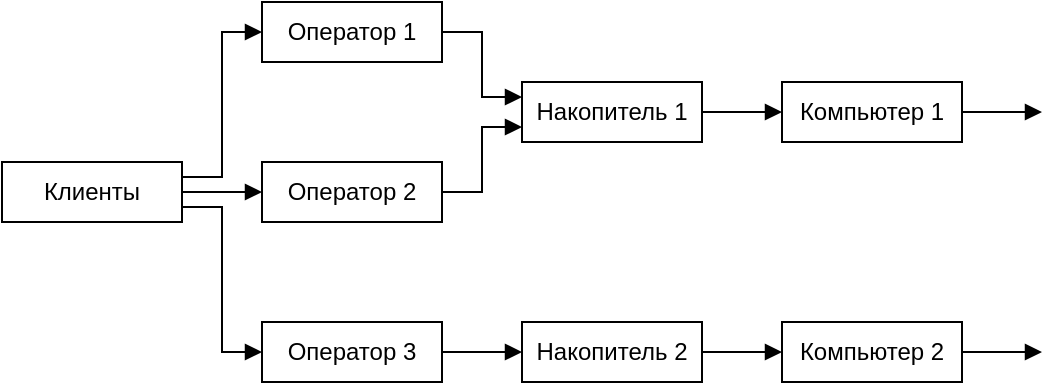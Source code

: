 <mxfile version="13.10.4" type="device"><diagram id="--XbNpJfUwshYshVy29q" name="Page-1"><mxGraphModel dx="1094" dy="717" grid="1" gridSize="10" guides="1" tooltips="1" connect="1" arrows="1" fold="1" page="1" pageScale="1" pageWidth="827" pageHeight="1169" math="0" shadow="0"><root><mxCell id="0"/><mxCell id="1" parent="0"/><mxCell id="ugWoD493DLP-hromwiLU-7" value="" style="edgeStyle=orthogonalEdgeStyle;rounded=0;orthogonalLoop=1;jettySize=auto;html=1;endArrow=block;endFill=1;" edge="1" parent="1" source="ugWoD493DLP-hromwiLU-2" target="ugWoD493DLP-hromwiLU-4"><mxGeometry relative="1" as="geometry"/></mxCell><mxCell id="ugWoD493DLP-hromwiLU-9" style="edgeStyle=orthogonalEdgeStyle;rounded=0;orthogonalLoop=1;jettySize=auto;html=1;exitX=1;exitY=0.75;exitDx=0;exitDy=0;entryX=0;entryY=0.5;entryDx=0;entryDy=0;endArrow=block;endFill=1;" edge="1" parent="1" source="ugWoD493DLP-hromwiLU-2" target="ugWoD493DLP-hromwiLU-5"><mxGeometry relative="1" as="geometry"/></mxCell><mxCell id="ugWoD493DLP-hromwiLU-10" style="edgeStyle=orthogonalEdgeStyle;rounded=0;orthogonalLoop=1;jettySize=auto;html=1;exitX=1;exitY=0.25;exitDx=0;exitDy=0;entryX=0;entryY=0.5;entryDx=0;entryDy=0;endArrow=block;endFill=1;" edge="1" parent="1" source="ugWoD493DLP-hromwiLU-2" target="ugWoD493DLP-hromwiLU-3"><mxGeometry relative="1" as="geometry"/></mxCell><mxCell id="ugWoD493DLP-hromwiLU-2" value="Клиенты" style="rounded=0;whiteSpace=wrap;html=1;" vertex="1" parent="1"><mxGeometry x="150" y="160" width="90" height="30" as="geometry"/></mxCell><mxCell id="ugWoD493DLP-hromwiLU-16" style="edgeStyle=orthogonalEdgeStyle;rounded=0;orthogonalLoop=1;jettySize=auto;html=1;exitX=1;exitY=0.5;exitDx=0;exitDy=0;entryX=0;entryY=0.25;entryDx=0;entryDy=0;endArrow=block;endFill=1;" edge="1" parent="1" source="ugWoD493DLP-hromwiLU-3" target="ugWoD493DLP-hromwiLU-11"><mxGeometry relative="1" as="geometry"/></mxCell><mxCell id="ugWoD493DLP-hromwiLU-3" value="Оператор 1" style="rounded=0;whiteSpace=wrap;html=1;" vertex="1" parent="1"><mxGeometry x="280" y="80" width="90" height="30" as="geometry"/></mxCell><mxCell id="ugWoD493DLP-hromwiLU-15" style="edgeStyle=orthogonalEdgeStyle;rounded=0;orthogonalLoop=1;jettySize=auto;html=1;exitX=1;exitY=0.5;exitDx=0;exitDy=0;entryX=0;entryY=0.75;entryDx=0;entryDy=0;endArrow=block;endFill=1;" edge="1" parent="1" source="ugWoD493DLP-hromwiLU-4" target="ugWoD493DLP-hromwiLU-11"><mxGeometry relative="1" as="geometry"/></mxCell><mxCell id="ugWoD493DLP-hromwiLU-4" value="Оператор 2" style="rounded=0;whiteSpace=wrap;html=1;" vertex="1" parent="1"><mxGeometry x="280" y="160" width="90" height="30" as="geometry"/></mxCell><mxCell id="ugWoD493DLP-hromwiLU-17" style="edgeStyle=orthogonalEdgeStyle;rounded=0;orthogonalLoop=1;jettySize=auto;html=1;exitX=1;exitY=0.5;exitDx=0;exitDy=0;entryX=0;entryY=0.5;entryDx=0;entryDy=0;endArrow=block;endFill=1;" edge="1" parent="1" source="ugWoD493DLP-hromwiLU-5" target="ugWoD493DLP-hromwiLU-12"><mxGeometry relative="1" as="geometry"/></mxCell><mxCell id="ugWoD493DLP-hromwiLU-5" value="Оператор 3" style="rounded=0;whiteSpace=wrap;html=1;" vertex="1" parent="1"><mxGeometry x="280" y="240" width="90" height="30" as="geometry"/></mxCell><mxCell id="ugWoD493DLP-hromwiLU-19" style="edgeStyle=orthogonalEdgeStyle;rounded=0;orthogonalLoop=1;jettySize=auto;html=1;exitX=1;exitY=0.5;exitDx=0;exitDy=0;entryX=0;entryY=0.5;entryDx=0;entryDy=0;endArrow=block;endFill=1;" edge="1" parent="1" source="ugWoD493DLP-hromwiLU-11" target="ugWoD493DLP-hromwiLU-13"><mxGeometry relative="1" as="geometry"/></mxCell><mxCell id="ugWoD493DLP-hromwiLU-11" value="Накопитель 1" style="rounded=0;whiteSpace=wrap;html=1;" vertex="1" parent="1"><mxGeometry x="410" y="120" width="90" height="30" as="geometry"/></mxCell><mxCell id="ugWoD493DLP-hromwiLU-18" style="edgeStyle=orthogonalEdgeStyle;rounded=0;orthogonalLoop=1;jettySize=auto;html=1;exitX=1;exitY=0.5;exitDx=0;exitDy=0;entryX=0;entryY=0.5;entryDx=0;entryDy=0;endArrow=block;endFill=1;" edge="1" parent="1" source="ugWoD493DLP-hromwiLU-12" target="ugWoD493DLP-hromwiLU-14"><mxGeometry relative="1" as="geometry"/></mxCell><mxCell id="ugWoD493DLP-hromwiLU-12" value="Накопитель 2" style="rounded=0;whiteSpace=wrap;html=1;" vertex="1" parent="1"><mxGeometry x="410" y="240" width="90" height="30" as="geometry"/></mxCell><mxCell id="ugWoD493DLP-hromwiLU-21" style="edgeStyle=orthogonalEdgeStyle;rounded=0;orthogonalLoop=1;jettySize=auto;html=1;exitX=1;exitY=0.5;exitDx=0;exitDy=0;entryX=0;entryY=0.5;entryDx=0;entryDy=0;endArrow=block;endFill=1;" edge="1" parent="1" source="ugWoD493DLP-hromwiLU-13" target="ugWoD493DLP-hromwiLU-20"><mxGeometry relative="1" as="geometry"/></mxCell><mxCell id="ugWoD493DLP-hromwiLU-13" value="Компьютер 1" style="rounded=0;whiteSpace=wrap;html=1;" vertex="1" parent="1"><mxGeometry x="540" y="120" width="90" height="30" as="geometry"/></mxCell><mxCell id="ugWoD493DLP-hromwiLU-23" style="edgeStyle=orthogonalEdgeStyle;rounded=0;orthogonalLoop=1;jettySize=auto;html=1;exitX=1;exitY=0.5;exitDx=0;exitDy=0;entryX=0;entryY=0.5;entryDx=0;entryDy=0;endArrow=block;endFill=1;" edge="1" parent="1" source="ugWoD493DLP-hromwiLU-14" target="ugWoD493DLP-hromwiLU-22"><mxGeometry relative="1" as="geometry"/></mxCell><mxCell id="ugWoD493DLP-hromwiLU-14" value="Компьютер 2" style="rounded=0;whiteSpace=wrap;html=1;" vertex="1" parent="1"><mxGeometry x="540" y="240" width="90" height="30" as="geometry"/></mxCell><mxCell id="ugWoD493DLP-hromwiLU-20" value="" style="rounded=0;whiteSpace=wrap;html=1;" vertex="1" parent="1"><mxGeometry x="670" y="120" height="30" as="geometry"/></mxCell><mxCell id="ugWoD493DLP-hromwiLU-22" value="" style="rounded=0;whiteSpace=wrap;html=1;" vertex="1" parent="1"><mxGeometry x="670" y="240" height="30" as="geometry"/></mxCell></root></mxGraphModel></diagram></mxfile>
